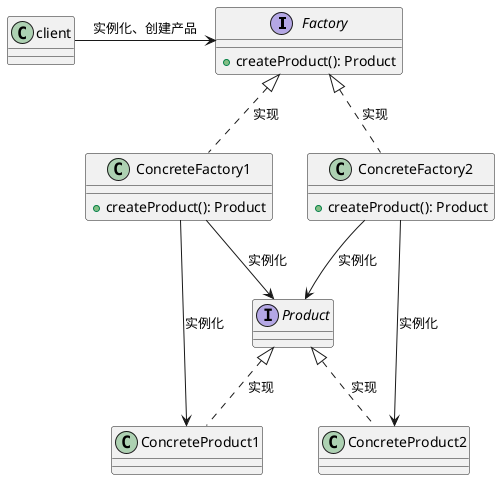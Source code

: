 @startuml 结构图
interface Factory {
  +createProduct(): Product
}

class ConcreteFactory1  {
  +createProduct(): Product
}

class ConcreteFactory2  {
  +createProduct(): Product
}

interface Product {}

client -right-> Factory : 实例化、创建产品

Factory <|.down. ConcreteFactory1 : 实现
Factory <|.down. ConcreteFactory2 : 实现


ConcreteFactory1 --> Product : 实例化
ConcreteFactory1 --> ConcreteProduct1 : 实例化
Product <|.. ConcreteProduct1 : 实现

ConcreteFactory2 --> Product : 实例化
ConcreteFactory2 --> ConcreteProduct2 : 实例化
Product <|.. ConcreteProduct2 : 实现



@enduml